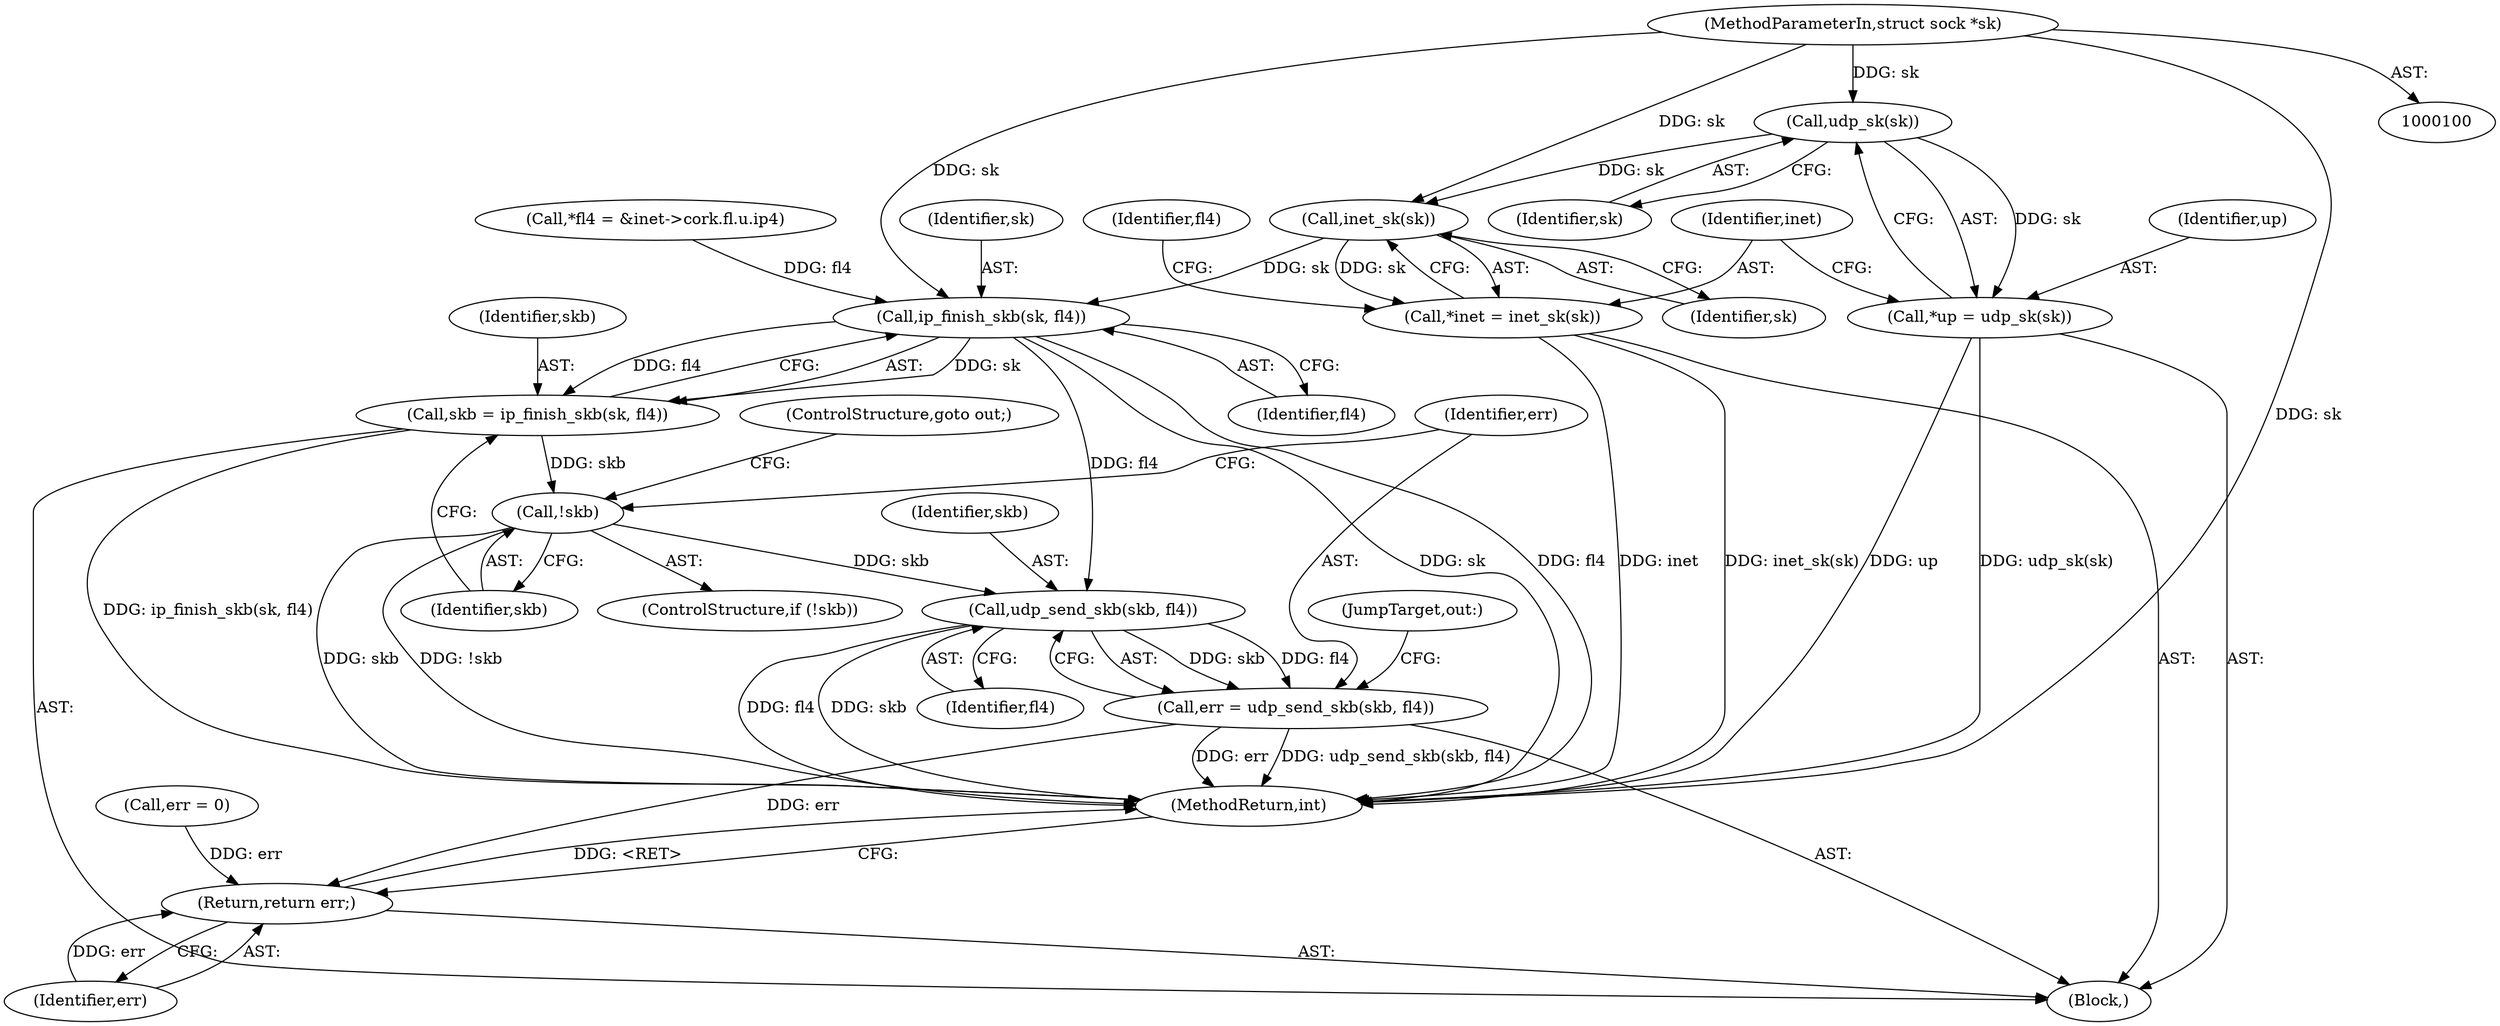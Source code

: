 digraph "0_linux_8822b64a0fa64a5dd1dfcf837c5b0be83f8c05d1@pointer" {
"1000106" [label="(Call,udp_sk(sk))"];
"1000101" [label="(MethodParameterIn,struct sock *sk)"];
"1000104" [label="(Call,*up = udp_sk(sk))"];
"1000111" [label="(Call,inet_sk(sk))"];
"1000109" [label="(Call,*inet = inet_sk(sk))"];
"1000133" [label="(Call,ip_finish_skb(sk, fl4))"];
"1000131" [label="(Call,skb = ip_finish_skb(sk, fl4))"];
"1000137" [label="(Call,!skb)"];
"1000142" [label="(Call,udp_send_skb(skb, fl4))"];
"1000140" [label="(Call,err = udp_send_skb(skb, fl4))"];
"1000156" [label="(Return,return err;)"];
"1000109" [label="(Call,*inet = inet_sk(sk))"];
"1000112" [label="(Identifier,sk)"];
"1000131" [label="(Call,skb = ip_finish_skb(sk, fl4))"];
"1000136" [label="(ControlStructure,if (!skb))"];
"1000101" [label="(MethodParameterIn,struct sock *sk)"];
"1000111" [label="(Call,inet_sk(sk))"];
"1000138" [label="(Identifier,skb)"];
"1000110" [label="(Identifier,inet)"];
"1000105" [label="(Identifier,up)"];
"1000133" [label="(Call,ip_finish_skb(sk, fl4))"];
"1000139" [label="(ControlStructure,goto out;)"];
"1000144" [label="(Identifier,fl4)"];
"1000137" [label="(Call,!skb)"];
"1000115" [label="(Identifier,fl4)"];
"1000142" [label="(Call,udp_send_skb(skb, fl4))"];
"1000145" [label="(JumpTarget,out:)"];
"1000104" [label="(Call,*up = udp_sk(sk))"];
"1000156" [label="(Return,return err;)"];
"1000143" [label="(Identifier,skb)"];
"1000157" [label="(Identifier,err)"];
"1000158" [label="(MethodReturn,int)"];
"1000106" [label="(Call,udp_sk(sk))"];
"1000134" [label="(Identifier,sk)"];
"1000140" [label="(Call,err = udp_send_skb(skb, fl4))"];
"1000102" [label="(Block,)"];
"1000141" [label="(Identifier,err)"];
"1000114" [label="(Call,*fl4 = &inet->cork.fl.u.ip4)"];
"1000107" [label="(Identifier,sk)"];
"1000135" [label="(Identifier,fl4)"];
"1000132" [label="(Identifier,skb)"];
"1000128" [label="(Call,err = 0)"];
"1000106" -> "1000104"  [label="AST: "];
"1000106" -> "1000107"  [label="CFG: "];
"1000107" -> "1000106"  [label="AST: "];
"1000104" -> "1000106"  [label="CFG: "];
"1000106" -> "1000104"  [label="DDG: sk"];
"1000101" -> "1000106"  [label="DDG: sk"];
"1000106" -> "1000111"  [label="DDG: sk"];
"1000101" -> "1000100"  [label="AST: "];
"1000101" -> "1000158"  [label="DDG: sk"];
"1000101" -> "1000111"  [label="DDG: sk"];
"1000101" -> "1000133"  [label="DDG: sk"];
"1000104" -> "1000102"  [label="AST: "];
"1000105" -> "1000104"  [label="AST: "];
"1000110" -> "1000104"  [label="CFG: "];
"1000104" -> "1000158"  [label="DDG: up"];
"1000104" -> "1000158"  [label="DDG: udp_sk(sk)"];
"1000111" -> "1000109"  [label="AST: "];
"1000111" -> "1000112"  [label="CFG: "];
"1000112" -> "1000111"  [label="AST: "];
"1000109" -> "1000111"  [label="CFG: "];
"1000111" -> "1000109"  [label="DDG: sk"];
"1000111" -> "1000133"  [label="DDG: sk"];
"1000109" -> "1000102"  [label="AST: "];
"1000110" -> "1000109"  [label="AST: "];
"1000115" -> "1000109"  [label="CFG: "];
"1000109" -> "1000158"  [label="DDG: inet"];
"1000109" -> "1000158"  [label="DDG: inet_sk(sk)"];
"1000133" -> "1000131"  [label="AST: "];
"1000133" -> "1000135"  [label="CFG: "];
"1000134" -> "1000133"  [label="AST: "];
"1000135" -> "1000133"  [label="AST: "];
"1000131" -> "1000133"  [label="CFG: "];
"1000133" -> "1000158"  [label="DDG: sk"];
"1000133" -> "1000158"  [label="DDG: fl4"];
"1000133" -> "1000131"  [label="DDG: sk"];
"1000133" -> "1000131"  [label="DDG: fl4"];
"1000114" -> "1000133"  [label="DDG: fl4"];
"1000133" -> "1000142"  [label="DDG: fl4"];
"1000131" -> "1000102"  [label="AST: "];
"1000132" -> "1000131"  [label="AST: "];
"1000138" -> "1000131"  [label="CFG: "];
"1000131" -> "1000158"  [label="DDG: ip_finish_skb(sk, fl4)"];
"1000131" -> "1000137"  [label="DDG: skb"];
"1000137" -> "1000136"  [label="AST: "];
"1000137" -> "1000138"  [label="CFG: "];
"1000138" -> "1000137"  [label="AST: "];
"1000139" -> "1000137"  [label="CFG: "];
"1000141" -> "1000137"  [label="CFG: "];
"1000137" -> "1000158"  [label="DDG: skb"];
"1000137" -> "1000158"  [label="DDG: !skb"];
"1000137" -> "1000142"  [label="DDG: skb"];
"1000142" -> "1000140"  [label="AST: "];
"1000142" -> "1000144"  [label="CFG: "];
"1000143" -> "1000142"  [label="AST: "];
"1000144" -> "1000142"  [label="AST: "];
"1000140" -> "1000142"  [label="CFG: "];
"1000142" -> "1000158"  [label="DDG: skb"];
"1000142" -> "1000158"  [label="DDG: fl4"];
"1000142" -> "1000140"  [label="DDG: skb"];
"1000142" -> "1000140"  [label="DDG: fl4"];
"1000140" -> "1000102"  [label="AST: "];
"1000141" -> "1000140"  [label="AST: "];
"1000145" -> "1000140"  [label="CFG: "];
"1000140" -> "1000158"  [label="DDG: udp_send_skb(skb, fl4)"];
"1000140" -> "1000158"  [label="DDG: err"];
"1000140" -> "1000156"  [label="DDG: err"];
"1000156" -> "1000102"  [label="AST: "];
"1000156" -> "1000157"  [label="CFG: "];
"1000157" -> "1000156"  [label="AST: "];
"1000158" -> "1000156"  [label="CFG: "];
"1000156" -> "1000158"  [label="DDG: <RET>"];
"1000157" -> "1000156"  [label="DDG: err"];
"1000128" -> "1000156"  [label="DDG: err"];
}
